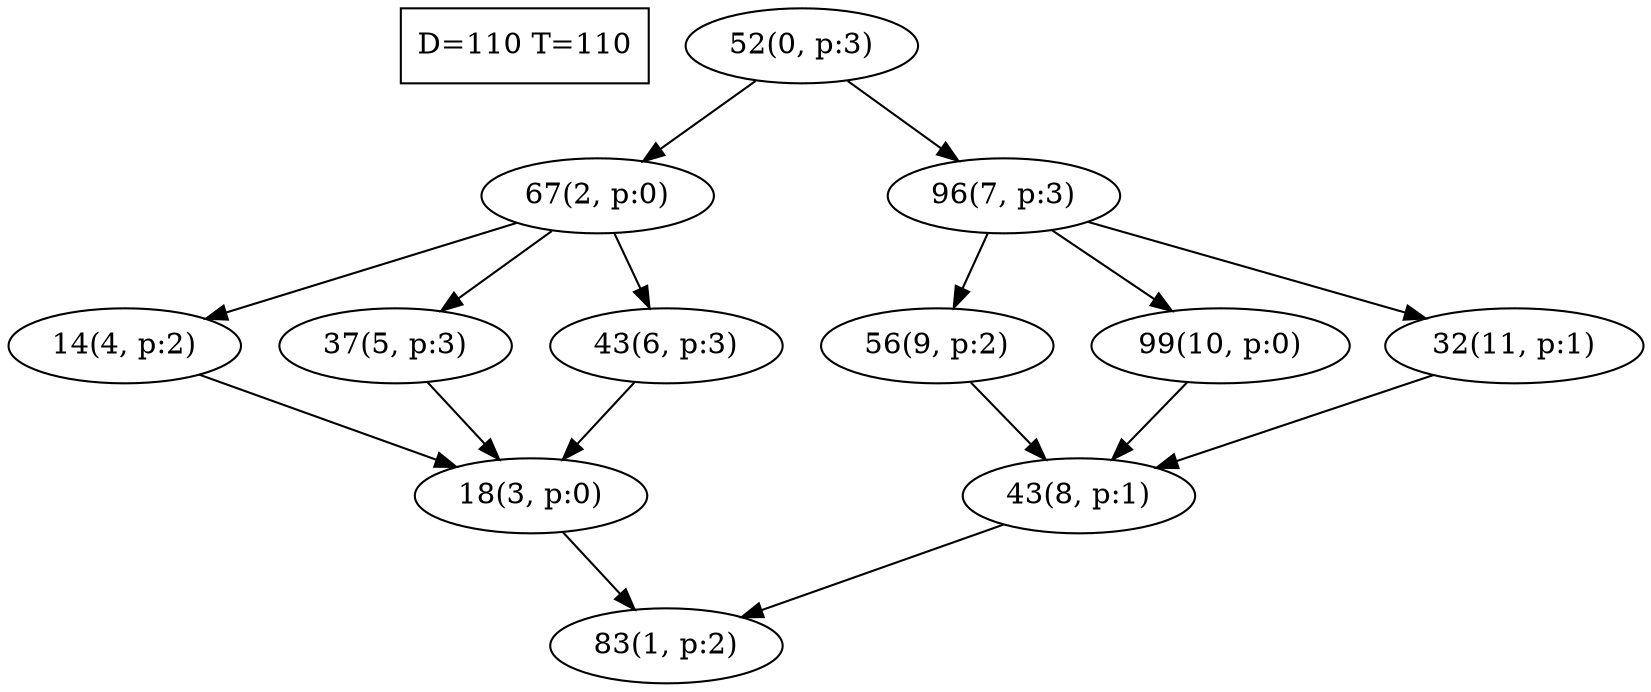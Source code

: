 digraph Task {
i [shape=box, label="D=110 T=110"]; 
0 [label="52(0, p:3)"];
1 [label="83(1, p:2)"];
2 [label="67(2, p:0)"];
3 [label="18(3, p:0)"];
4 [label="14(4, p:2)"];
5 [label="37(5, p:3)"];
6 [label="43(6, p:3)"];
7 [label="96(7, p:3)"];
8 [label="43(8, p:1)"];
9 [label="56(9, p:2)"];
10 [label="99(10, p:0)"];
11 [label="32(11, p:1)"];
0 -> 2;
0 -> 7;
2 -> 4;
2 -> 5;
2 -> 6;
3 -> 1;
4 -> 3;
5 -> 3;
6 -> 3;
7 -> 9;
7 -> 10;
7 -> 11;
8 -> 1;
9 -> 8;
10 -> 8;
11 -> 8;
}